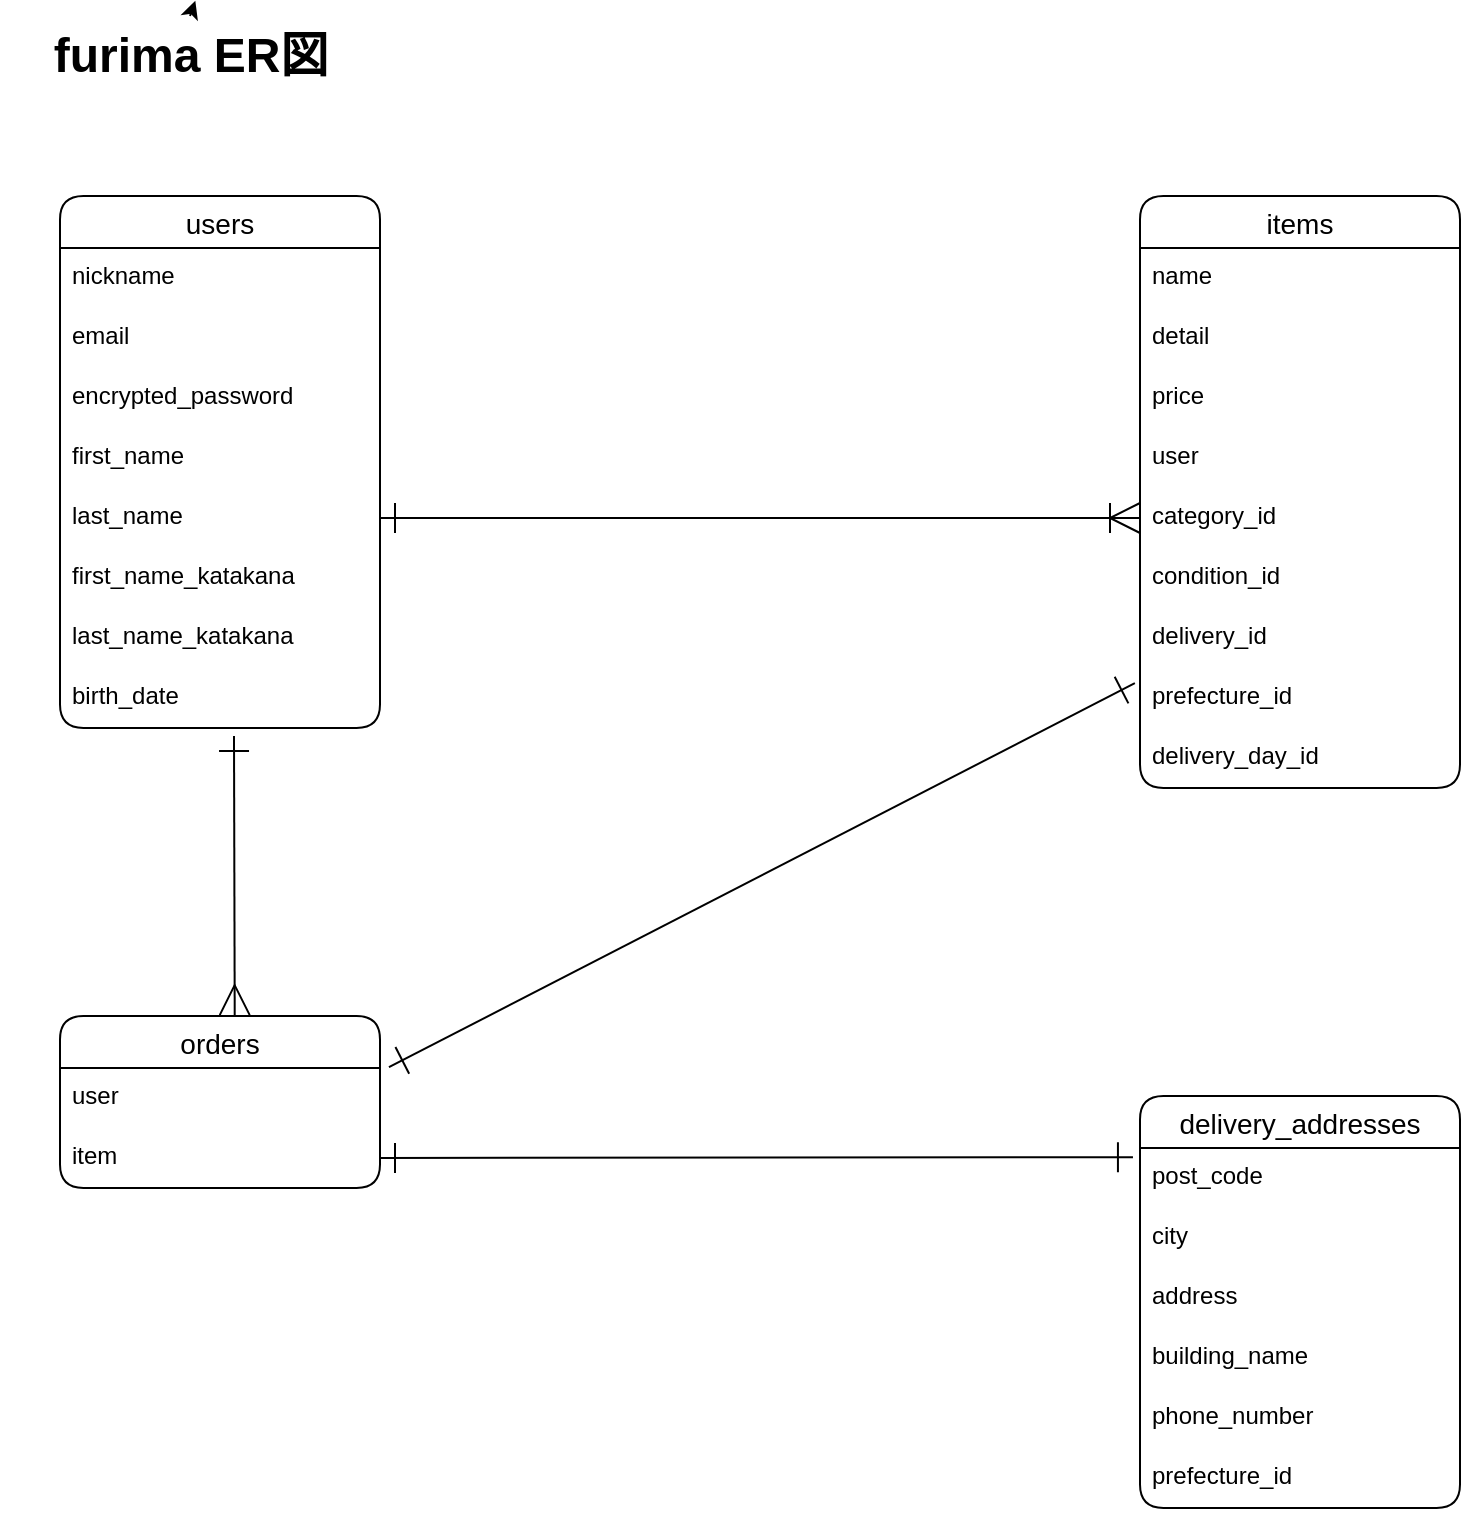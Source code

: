 <mxfile>
    <diagram id="IDxdjkr6aW6UleRIL0IG" name="ページ1">
        <mxGraphModel dx="757" dy="1837" grid="1" gridSize="6" guides="1" tooltips="1" connect="1" arrows="1" fold="1" page="1" pageScale="1" pageWidth="827" pageHeight="1169" math="0" shadow="0">
            <root>
                <mxCell id="0"/>
                <mxCell id="1" parent="0"/>
                <mxCell id="180" value="furima ER図" style="text;strokeColor=none;fillColor=none;html=1;fontSize=24;fontStyle=1;verticalAlign=middle;align=center;rounded=1;" vertex="1" parent="1">
                    <mxGeometry y="-1010" width="190" height="40" as="geometry"/>
                </mxCell>
                <mxCell id="298" value="users" style="swimlane;fontStyle=0;childLayout=stackLayout;horizontal=1;startSize=26;horizontalStack=0;resizeParent=1;resizeParentMax=0;resizeLast=0;collapsible=1;marginBottom=0;align=center;fontSize=14;rounded=1;" vertex="1" parent="1">
                    <mxGeometry x="30" y="-920" width="160" height="266" as="geometry"/>
                </mxCell>
                <mxCell id="299" value="nickname&#10;" style="text;strokeColor=none;fillColor=none;spacingLeft=4;spacingRight=4;overflow=hidden;rotatable=0;points=[[0,0.5],[1,0.5]];portConstraint=eastwest;fontSize=12;rounded=1;" vertex="1" parent="298">
                    <mxGeometry y="26" width="160" height="30" as="geometry"/>
                </mxCell>
                <mxCell id="303" value="email" style="text;strokeColor=none;fillColor=none;spacingLeft=4;spacingRight=4;overflow=hidden;rotatable=0;points=[[0,0.5],[1,0.5]];portConstraint=eastwest;fontSize=12;rounded=1;" vertex="1" parent="298">
                    <mxGeometry y="56" width="160" height="30" as="geometry"/>
                </mxCell>
                <mxCell id="302" value="encrypted_password" style="text;strokeColor=none;fillColor=none;spacingLeft=4;spacingRight=4;overflow=hidden;rotatable=0;points=[[0,0.5],[1,0.5]];portConstraint=eastwest;fontSize=12;rounded=1;" vertex="1" parent="298">
                    <mxGeometry y="86" width="160" height="30" as="geometry"/>
                </mxCell>
                <mxCell id="305" value=" first_name" style="text;strokeColor=none;fillColor=none;spacingLeft=4;spacingRight=4;overflow=hidden;rotatable=0;points=[[0,0.5],[1,0.5]];portConstraint=eastwest;fontSize=12;rounded=1;" vertex="1" parent="298">
                    <mxGeometry y="116" width="160" height="30" as="geometry"/>
                </mxCell>
                <mxCell id="304" value="last_name" style="text;strokeColor=none;fillColor=none;spacingLeft=4;spacingRight=4;overflow=hidden;rotatable=0;points=[[0,0.5],[1,0.5]];portConstraint=eastwest;fontSize=12;rounded=1;" vertex="1" parent="298">
                    <mxGeometry y="146" width="160" height="30" as="geometry"/>
                </mxCell>
                <mxCell id="314" value="first_name_katakana" style="text;strokeColor=none;fillColor=none;spacingLeft=4;spacingRight=4;overflow=hidden;rotatable=0;points=[[0,0.5],[1,0.5]];portConstraint=eastwest;fontSize=12;rounded=1;" vertex="1" parent="298">
                    <mxGeometry y="176" width="160" height="30" as="geometry"/>
                </mxCell>
                <mxCell id="315" value="last_name_katakana" style="text;strokeColor=none;fillColor=none;spacingLeft=4;spacingRight=4;overflow=hidden;rotatable=0;points=[[0,0.5],[1,0.5]];portConstraint=eastwest;fontSize=12;rounded=1;" vertex="1" parent="298">
                    <mxGeometry y="206" width="160" height="30" as="geometry"/>
                </mxCell>
                <mxCell id="301" value="birth_date " style="text;strokeColor=none;fillColor=none;spacingLeft=4;spacingRight=4;overflow=hidden;rotatable=0;points=[[0,0.5],[1,0.5]];portConstraint=eastwest;fontSize=12;rounded=1;" vertex="1" parent="298">
                    <mxGeometry y="236" width="160" height="30" as="geometry"/>
                </mxCell>
                <mxCell id="306" value="items" style="swimlane;fontStyle=0;childLayout=stackLayout;horizontal=1;startSize=26;horizontalStack=0;resizeParent=1;resizeParentMax=0;resizeLast=0;collapsible=1;marginBottom=0;align=center;fontSize=14;rounded=1;" vertex="1" parent="1">
                    <mxGeometry x="570" y="-920" width="160" height="296" as="geometry"/>
                </mxCell>
                <mxCell id="307" value=" name " style="text;strokeColor=none;fillColor=none;spacingLeft=4;spacingRight=4;overflow=hidden;rotatable=0;points=[[0,0.5],[1,0.5]];portConstraint=eastwest;fontSize=12;rounded=1;" vertex="1" parent="306">
                    <mxGeometry y="26" width="160" height="30" as="geometry"/>
                </mxCell>
                <mxCell id="308" value=" detail" style="text;strokeColor=none;fillColor=none;spacingLeft=4;spacingRight=4;overflow=hidden;rotatable=0;points=[[0,0.5],[1,0.5]];portConstraint=eastwest;fontSize=12;rounded=1;" vertex="1" parent="306">
                    <mxGeometry y="56" width="160" height="30" as="geometry"/>
                </mxCell>
                <mxCell id="309" value="price " style="text;strokeColor=none;fillColor=none;spacingLeft=4;spacingRight=4;overflow=hidden;rotatable=0;points=[[0,0.5],[1,0.5]];portConstraint=eastwest;fontSize=12;rounded=1;" vertex="1" parent="306">
                    <mxGeometry y="86" width="160" height="30" as="geometry"/>
                </mxCell>
                <mxCell id="310" value=" user" style="text;strokeColor=none;fillColor=none;spacingLeft=4;spacingRight=4;overflow=hidden;rotatable=0;points=[[0,0.5],[1,0.5]];portConstraint=eastwest;fontSize=12;rounded=1;" vertex="1" parent="306">
                    <mxGeometry y="116" width="160" height="30" as="geometry"/>
                </mxCell>
                <mxCell id="318" value="category_id" style="text;strokeColor=none;fillColor=none;spacingLeft=4;spacingRight=4;overflow=hidden;rotatable=0;points=[[0,0.5],[1,0.5]];portConstraint=eastwest;fontSize=12;rounded=1;" vertex="1" parent="306">
                    <mxGeometry y="146" width="160" height="30" as="geometry"/>
                </mxCell>
                <mxCell id="311" value="condition_id" style="text;strokeColor=none;fillColor=none;spacingLeft=4;spacingRight=4;overflow=hidden;rotatable=0;points=[[0,0.5],[1,0.5]];portConstraint=eastwest;fontSize=12;rounded=1;" vertex="1" parent="306">
                    <mxGeometry y="176" width="160" height="30" as="geometry"/>
                </mxCell>
                <mxCell id="312" value=" delivery_id" style="text;strokeColor=none;fillColor=none;spacingLeft=4;spacingRight=4;overflow=hidden;rotatable=0;points=[[0,0.5],[1,0.5]];portConstraint=eastwest;fontSize=12;rounded=1;" vertex="1" parent="306">
                    <mxGeometry y="206" width="160" height="30" as="geometry"/>
                </mxCell>
                <mxCell id="313" value="prefecture_id" style="text;strokeColor=none;fillColor=none;spacingLeft=4;spacingRight=4;overflow=hidden;rotatable=0;points=[[0,0.5],[1,0.5]];portConstraint=eastwest;fontSize=12;rounded=1;" vertex="1" parent="306">
                    <mxGeometry y="236" width="160" height="30" as="geometry"/>
                </mxCell>
                <mxCell id="319" value="delivery_day_id" style="text;strokeColor=none;fillColor=none;spacingLeft=4;spacingRight=4;overflow=hidden;rotatable=0;points=[[0,0.5],[1,0.5]];portConstraint=eastwest;fontSize=12;rounded=1;" vertex="1" parent="306">
                    <mxGeometry y="266" width="160" height="30" as="geometry"/>
                </mxCell>
                <mxCell id="320" value="orders" style="swimlane;fontStyle=0;childLayout=stackLayout;horizontal=1;startSize=26;horizontalStack=0;resizeParent=1;resizeParentMax=0;resizeLast=0;collapsible=1;marginBottom=0;align=center;fontSize=14;rounded=1;" vertex="1" parent="1">
                    <mxGeometry x="30" y="-510" width="160" height="86" as="geometry"/>
                </mxCell>
                <mxCell id="321" value="user" style="text;strokeColor=none;fillColor=none;spacingLeft=4;spacingRight=4;overflow=hidden;rotatable=0;points=[[0,0.5],[1,0.5]];portConstraint=eastwest;fontSize=12;rounded=1;" vertex="1" parent="320">
                    <mxGeometry y="26" width="160" height="30" as="geometry"/>
                </mxCell>
                <mxCell id="322" value="item" style="text;strokeColor=none;fillColor=none;spacingLeft=4;spacingRight=4;overflow=hidden;rotatable=0;points=[[0,0.5],[1,0.5]];portConstraint=eastwest;fontSize=12;rounded=1;" vertex="1" parent="320">
                    <mxGeometry y="56" width="160" height="30" as="geometry"/>
                </mxCell>
                <mxCell id="326" value="delivery_addresses" style="swimlane;fontStyle=0;childLayout=stackLayout;horizontal=1;startSize=26;horizontalStack=0;resizeParent=1;resizeParentMax=0;resizeLast=0;collapsible=1;marginBottom=0;align=center;fontSize=14;rounded=1;" vertex="1" parent="1">
                    <mxGeometry x="570" y="-470" width="160" height="206" as="geometry"/>
                </mxCell>
                <mxCell id="327" value=" post_code " style="text;strokeColor=none;fillColor=none;spacingLeft=4;spacingRight=4;overflow=hidden;rotatable=0;points=[[0,0.5],[1,0.5]];portConstraint=eastwest;fontSize=12;rounded=1;" vertex="1" parent="326">
                    <mxGeometry y="26" width="160" height="30" as="geometry"/>
                </mxCell>
                <mxCell id="332" value="city" style="text;strokeColor=none;fillColor=none;spacingLeft=4;spacingRight=4;overflow=hidden;rotatable=0;points=[[0,0.5],[1,0.5]];portConstraint=eastwest;fontSize=12;rounded=1;" vertex="1" parent="326">
                    <mxGeometry y="56" width="160" height="30" as="geometry"/>
                </mxCell>
                <mxCell id="333" value="address" style="text;strokeColor=none;fillColor=none;spacingLeft=4;spacingRight=4;overflow=hidden;rotatable=0;points=[[0,0.5],[1,0.5]];portConstraint=eastwest;fontSize=12;rounded=1;" vertex="1" parent="326">
                    <mxGeometry y="86" width="160" height="30" as="geometry"/>
                </mxCell>
                <mxCell id="331" value="building_name" style="text;strokeColor=none;fillColor=none;spacingLeft=4;spacingRight=4;overflow=hidden;rotatable=0;points=[[0,0.5],[1,0.5]];portConstraint=eastwest;fontSize=12;rounded=1;" vertex="1" parent="326">
                    <mxGeometry y="116" width="160" height="30" as="geometry"/>
                </mxCell>
                <mxCell id="328" value="phone_number" style="text;strokeColor=none;fillColor=none;spacingLeft=4;spacingRight=4;overflow=hidden;rotatable=0;points=[[0,0.5],[1,0.5]];portConstraint=eastwest;fontSize=12;rounded=1;" vertex="1" parent="326">
                    <mxGeometry y="146" width="160" height="30" as="geometry"/>
                </mxCell>
                <mxCell id="329" value="prefecture_id" style="text;strokeColor=none;fillColor=none;spacingLeft=4;spacingRight=4;overflow=hidden;rotatable=0;points=[[0,0.5],[1,0.5]];portConstraint=eastwest;fontSize=12;rounded=1;" vertex="1" parent="326">
                    <mxGeometry y="176" width="160" height="30" as="geometry"/>
                </mxCell>
                <mxCell id="335" style="edgeStyle=none;html=1;exitX=0.5;exitY=0;exitDx=0;exitDy=0;entryX=0.514;entryY=-0.19;entryDx=0;entryDy=0;entryPerimeter=0;curved=1;rounded=1;" edge="1" parent="1" source="180" target="180">
                    <mxGeometry relative="1" as="geometry"/>
                </mxCell>
                <mxCell id="337" value="" style="edgeStyle=entityRelationEdgeStyle;fontSize=12;html=1;endArrow=ERoneToMany;startArrow=ERone;exitX=1;exitY=0.5;exitDx=0;exitDy=0;entryX=0;entryY=0.5;entryDx=0;entryDy=0;curved=1;rounded=1;targetPerimeterSpacing=0;endSize=13;startSize=13;strokeColor=default;startFill=0;" edge="1" parent="1" source="304" target="318">
                    <mxGeometry width="100" height="100" relative="1" as="geometry">
                        <mxPoint x="300" y="-600" as="sourcePoint"/>
                        <mxPoint x="560" y="-760" as="targetPoint"/>
                    </mxGeometry>
                </mxCell>
                <mxCell id="339" value="" style="endArrow=ERone;html=1;rounded=0;curved=1;exitX=1.028;exitY=-0.013;exitDx=0;exitDy=0;exitPerimeter=0;entryX=-0.016;entryY=0.253;entryDx=0;entryDy=0;entryPerimeter=0;startArrow=ERone;startFill=0;endFill=0;endSize=13;startSize=13;" edge="1" parent="1" source="321" target="313">
                    <mxGeometry relative="1" as="geometry">
                        <mxPoint x="270" y="-650" as="sourcePoint"/>
                        <mxPoint x="430" y="-650" as="targetPoint"/>
                    </mxGeometry>
                </mxCell>
                <mxCell id="341" style="edgeStyle=none;curved=1;rounded=1;html=1;exitX=1;exitY=0.5;exitDx=0;exitDy=0;entryX=-0.022;entryY=0.153;entryDx=0;entryDy=0;entryPerimeter=0;startArrow=ERone;startFill=0;endArrow=ERone;endFill=0;endSize=13;startSize=13;" edge="1" parent="1" source="322" target="327">
                    <mxGeometry relative="1" as="geometry"/>
                </mxCell>
                <mxCell id="342" value="" style="endArrow=ERmany;html=1;rounded=0;curved=1;entryX=0.546;entryY=-0.005;entryDx=0;entryDy=0;entryPerimeter=0;startArrow=ERone;startFill=0;endFill=0;endSize=13;startSize=13;" edge="1" parent="1" target="320">
                    <mxGeometry relative="1" as="geometry">
                        <mxPoint x="117" y="-650" as="sourcePoint"/>
                        <mxPoint x="430" y="-650" as="targetPoint"/>
                    </mxGeometry>
                </mxCell>
            </root>
        </mxGraphModel>
    </diagram>
</mxfile>